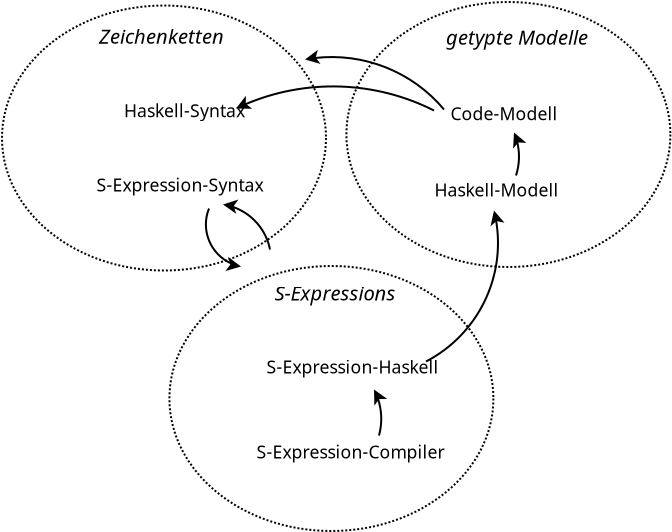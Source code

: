 <?xml version="1.0" encoding="UTF-8"?>
<dia:diagram xmlns:dia="http://www.lysator.liu.se/~alla/dia/">
  <dia:layer name="Hintergrund" visible="true" active="true">
    <dia:object type="Standard - Ellipse" version="0" id="O0">
      <dia:attribute name="obj_pos">
        <dia:point val="12.52,10.537"/>
      </dia:attribute>
      <dia:attribute name="obj_bb">
        <dia:rectangle val="12.47,10.488;28.77,23.837"/>
      </dia:attribute>
      <dia:attribute name="elem_corner">
        <dia:point val="12.52,10.537"/>
      </dia:attribute>
      <dia:attribute name="elem_width">
        <dia:real val="16.2"/>
      </dia:attribute>
      <dia:attribute name="elem_height">
        <dia:real val="13.25"/>
      </dia:attribute>
      <dia:attribute name="border_width">
        <dia:real val="0.1"/>
      </dia:attribute>
      <dia:attribute name="line_style">
        <dia:enum val="4"/>
      </dia:attribute>
    </dia:object>
    <dia:object type="Standard - Ellipse" version="0" id="O1">
      <dia:attribute name="obj_pos">
        <dia:point val="21.37,-2.663"/>
      </dia:attribute>
      <dia:attribute name="obj_bb">
        <dia:rectangle val="21.32,-2.712;37.62,10.637"/>
      </dia:attribute>
      <dia:attribute name="elem_corner">
        <dia:point val="21.37,-2.663"/>
      </dia:attribute>
      <dia:attribute name="elem_width">
        <dia:real val="16.2"/>
      </dia:attribute>
      <dia:attribute name="elem_height">
        <dia:real val="13.25"/>
      </dia:attribute>
      <dia:attribute name="border_width">
        <dia:real val="0.1"/>
      </dia:attribute>
      <dia:attribute name="line_style">
        <dia:enum val="4"/>
      </dia:attribute>
    </dia:object>
    <dia:object type="Standard - Ellipse" version="0" id="O2">
      <dia:attribute name="obj_pos">
        <dia:point val="4.15,-2.487"/>
      </dia:attribute>
      <dia:attribute name="obj_bb">
        <dia:rectangle val="4.1,-2.538;20.4,10.812"/>
      </dia:attribute>
      <dia:attribute name="elem_corner">
        <dia:point val="4.15,-2.487"/>
      </dia:attribute>
      <dia:attribute name="elem_width">
        <dia:real val="16.2"/>
      </dia:attribute>
      <dia:attribute name="elem_height">
        <dia:real val="13.25"/>
      </dia:attribute>
      <dia:attribute name="border_width">
        <dia:real val="0.1"/>
      </dia:attribute>
      <dia:attribute name="line_style">
        <dia:enum val="4"/>
      </dia:attribute>
    </dia:object>
    <dia:object type="Standard - Text" version="1" id="O3">
      <dia:attribute name="obj_pos">
        <dia:point val="10.25,3.1"/>
      </dia:attribute>
      <dia:attribute name="obj_bb">
        <dia:rectangle val="10.25,2.283;16.78,3.31"/>
      </dia:attribute>
      <dia:attribute name="text">
        <dia:composite type="text">
          <dia:attribute name="string">
            <dia:string>#Haskell-Syntax#</dia:string>
          </dia:attribute>
          <dia:attribute name="font">
            <dia:font family="sans" style="0" name="Helvetica"/>
          </dia:attribute>
          <dia:attribute name="height">
            <dia:real val="1.1"/>
          </dia:attribute>
          <dia:attribute name="pos">
            <dia:point val="10.25,3.1"/>
          </dia:attribute>
          <dia:attribute name="color">
            <dia:color val="#000000"/>
          </dia:attribute>
          <dia:attribute name="alignment">
            <dia:enum val="0"/>
          </dia:attribute>
        </dia:composite>
      </dia:attribute>
      <dia:attribute name="valign">
        <dia:enum val="3"/>
      </dia:attribute>
    </dia:object>
    <dia:object type="Standard - Text" version="1" id="O4">
      <dia:attribute name="obj_pos">
        <dia:point val="8.875,6.812"/>
      </dia:attribute>
      <dia:attribute name="obj_bb">
        <dia:rectangle val="8.875,5.995;17.89,7.022"/>
      </dia:attribute>
      <dia:attribute name="text">
        <dia:composite type="text">
          <dia:attribute name="string">
            <dia:string>#S-Expression-Syntax#</dia:string>
          </dia:attribute>
          <dia:attribute name="font">
            <dia:font family="sans" style="0" name="Helvetica"/>
          </dia:attribute>
          <dia:attribute name="height">
            <dia:real val="1.1"/>
          </dia:attribute>
          <dia:attribute name="pos">
            <dia:point val="8.875,6.812"/>
          </dia:attribute>
          <dia:attribute name="color">
            <dia:color val="#000000"/>
          </dia:attribute>
          <dia:attribute name="alignment">
            <dia:enum val="0"/>
          </dia:attribute>
        </dia:composite>
      </dia:attribute>
      <dia:attribute name="valign">
        <dia:enum val="3"/>
      </dia:attribute>
    </dia:object>
    <dia:object type="Standard - Text" version="1" id="O5">
      <dia:attribute name="obj_pos">
        <dia:point val="17.375,15.912"/>
      </dia:attribute>
      <dia:attribute name="obj_bb">
        <dia:rectangle val="17.375,15.095;26.523,16.122"/>
      </dia:attribute>
      <dia:attribute name="text">
        <dia:composite type="text">
          <dia:attribute name="string">
            <dia:string>#S-Expression-Haskell#</dia:string>
          </dia:attribute>
          <dia:attribute name="font">
            <dia:font family="sans" style="0" name="Helvetica"/>
          </dia:attribute>
          <dia:attribute name="height">
            <dia:real val="1.1"/>
          </dia:attribute>
          <dia:attribute name="pos">
            <dia:point val="17.375,15.912"/>
          </dia:attribute>
          <dia:attribute name="color">
            <dia:color val="#000000"/>
          </dia:attribute>
          <dia:attribute name="alignment">
            <dia:enum val="0"/>
          </dia:attribute>
        </dia:composite>
      </dia:attribute>
      <dia:attribute name="valign">
        <dia:enum val="3"/>
      </dia:attribute>
    </dia:object>
    <dia:object type="Standard - Text" version="1" id="O6">
      <dia:attribute name="obj_pos">
        <dia:point val="16.875,20.163"/>
      </dia:attribute>
      <dia:attribute name="obj_bb">
        <dia:rectangle val="16.875,19.345;26.81,20.372"/>
      </dia:attribute>
      <dia:attribute name="text">
        <dia:composite type="text">
          <dia:attribute name="string">
            <dia:string>#S-Expression-Compiler#</dia:string>
          </dia:attribute>
          <dia:attribute name="font">
            <dia:font family="sans" style="0" name="Helvetica"/>
          </dia:attribute>
          <dia:attribute name="height">
            <dia:real val="1.1"/>
          </dia:attribute>
          <dia:attribute name="pos">
            <dia:point val="16.875,20.163"/>
          </dia:attribute>
          <dia:attribute name="color">
            <dia:color val="#000000"/>
          </dia:attribute>
          <dia:attribute name="alignment">
            <dia:enum val="0"/>
          </dia:attribute>
        </dia:composite>
      </dia:attribute>
      <dia:attribute name="valign">
        <dia:enum val="3"/>
      </dia:attribute>
    </dia:object>
    <dia:object type="Standard - Text" version="1" id="O7">
      <dia:attribute name="obj_pos">
        <dia:point val="25.775,7.062"/>
      </dia:attribute>
      <dia:attribute name="obj_bb">
        <dia:rectangle val="25.775,6.245;32.15,7.272"/>
      </dia:attribute>
      <dia:attribute name="text">
        <dia:composite type="text">
          <dia:attribute name="string">
            <dia:string>#Haskell-Modell#</dia:string>
          </dia:attribute>
          <dia:attribute name="font">
            <dia:font family="sans" style="0" name="Helvetica"/>
          </dia:attribute>
          <dia:attribute name="height">
            <dia:real val="1.1"/>
          </dia:attribute>
          <dia:attribute name="pos">
            <dia:point val="25.775,7.062"/>
          </dia:attribute>
          <dia:attribute name="color">
            <dia:color val="#000000"/>
          </dia:attribute>
          <dia:attribute name="alignment">
            <dia:enum val="0"/>
          </dia:attribute>
        </dia:composite>
      </dia:attribute>
      <dia:attribute name="valign">
        <dia:enum val="3"/>
      </dia:attribute>
    </dia:object>
    <dia:object type="Standard - Arc" version="0" id="O8">
      <dia:attribute name="obj_pos">
        <dia:point val="23,19.012"/>
      </dia:attribute>
      <dia:attribute name="obj_bb">
        <dia:rectangle val="22.695,16.657;23.408,19.068"/>
      </dia:attribute>
      <dia:attribute name="conn_endpoints">
        <dia:point val="23,19.012"/>
        <dia:point val="22.75,16.712"/>
      </dia:attribute>
      <dia:attribute name="curve_distance">
        <dia:real val="0.221"/>
      </dia:attribute>
      <dia:attribute name="end_arrow">
        <dia:enum val="22"/>
      </dia:attribute>
      <dia:attribute name="end_arrow_length">
        <dia:real val="0.5"/>
      </dia:attribute>
      <dia:attribute name="end_arrow_width">
        <dia:real val="0.5"/>
      </dia:attribute>
    </dia:object>
    <dia:object type="Standard - Arc" version="0" id="O9">
      <dia:attribute name="obj_pos">
        <dia:point val="25.35,15.312"/>
      </dia:attribute>
      <dia:attribute name="obj_bb">
        <dia:rectangle val="25.284,7.696;29.277,15.379"/>
      </dia:attribute>
      <dia:attribute name="conn_endpoints">
        <dia:point val="25.35,15.312"/>
        <dia:point val="28.75,7.763"/>
      </dia:attribute>
      <dia:attribute name="curve_distance">
        <dia:real val="1.437"/>
      </dia:attribute>
      <dia:attribute name="end_arrow">
        <dia:enum val="22"/>
      </dia:attribute>
      <dia:attribute name="end_arrow_length">
        <dia:real val="0.5"/>
      </dia:attribute>
      <dia:attribute name="end_arrow_width">
        <dia:real val="0.5"/>
      </dia:attribute>
    </dia:object>
    <dia:object type="Standard - Arc" version="0" id="O10">
      <dia:attribute name="obj_pos">
        <dia:point val="25.75,2.763"/>
      </dia:attribute>
      <dia:attribute name="obj_bb">
        <dia:rectangle val="15.8,1.508;25.8,2.813"/>
      </dia:attribute>
      <dia:attribute name="conn_endpoints">
        <dia:point val="25.75,2.763"/>
        <dia:point val="15.85,2.663"/>
      </dia:attribute>
      <dia:attribute name="curve_distance">
        <dia:real val="1.154"/>
      </dia:attribute>
      <dia:attribute name="end_arrow">
        <dia:enum val="22"/>
      </dia:attribute>
      <dia:attribute name="end_arrow_length">
        <dia:real val="0.5"/>
      </dia:attribute>
      <dia:attribute name="end_arrow_width">
        <dia:real val="0.5"/>
      </dia:attribute>
    </dia:object>
    <dia:object type="Standard - Text" version="1" id="O11">
      <dia:attribute name="obj_pos">
        <dia:point val="17.775,12.262"/>
      </dia:attribute>
      <dia:attribute name="obj_bb">
        <dia:rectangle val="17.775,11.328;24.79,12.5"/>
      </dia:attribute>
      <dia:attribute name="text">
        <dia:composite type="text">
          <dia:attribute name="string">
            <dia:string>#S-Expressions#</dia:string>
          </dia:attribute>
          <dia:attribute name="font">
            <dia:font family="sans" style="8" name="Helvetica-Oblique"/>
          </dia:attribute>
          <dia:attribute name="height">
            <dia:real val="1.259"/>
          </dia:attribute>
          <dia:attribute name="pos">
            <dia:point val="17.775,12.262"/>
          </dia:attribute>
          <dia:attribute name="color">
            <dia:color val="#000000"/>
          </dia:attribute>
          <dia:attribute name="alignment">
            <dia:enum val="0"/>
          </dia:attribute>
        </dia:composite>
      </dia:attribute>
      <dia:attribute name="valign">
        <dia:enum val="3"/>
      </dia:attribute>
    </dia:object>
    <dia:object type="Standard - Text" version="1" id="O12">
      <dia:attribute name="obj_pos">
        <dia:point val="26.345,-0.527"/>
      </dia:attribute>
      <dia:attribute name="obj_bb">
        <dia:rectangle val="26.345,-1.462;34.495,-0.29"/>
      </dia:attribute>
      <dia:attribute name="text">
        <dia:composite type="text">
          <dia:attribute name="string">
            <dia:string>#getypte Modelle#</dia:string>
          </dia:attribute>
          <dia:attribute name="font">
            <dia:font family="sans" style="8" name="Helvetica-Oblique"/>
          </dia:attribute>
          <dia:attribute name="height">
            <dia:real val="1.259"/>
          </dia:attribute>
          <dia:attribute name="pos">
            <dia:point val="26.345,-0.527"/>
          </dia:attribute>
          <dia:attribute name="color">
            <dia:color val="#000000"/>
          </dia:attribute>
          <dia:attribute name="alignment">
            <dia:enum val="0"/>
          </dia:attribute>
        </dia:composite>
      </dia:attribute>
      <dia:attribute name="valign">
        <dia:enum val="3"/>
      </dia:attribute>
    </dia:object>
    <dia:object type="Standard - Text" version="1" id="O13">
      <dia:attribute name="obj_pos">
        <dia:point val="8.995,-0.578"/>
      </dia:attribute>
      <dia:attribute name="obj_bb">
        <dia:rectangle val="8.995,-1.512;16.283,-0.34"/>
      </dia:attribute>
      <dia:attribute name="text">
        <dia:composite type="text">
          <dia:attribute name="string">
            <dia:string>#Zeichenketten#</dia:string>
          </dia:attribute>
          <dia:attribute name="font">
            <dia:font family="sans" style="8" name="Helvetica-Oblique"/>
          </dia:attribute>
          <dia:attribute name="height">
            <dia:real val="1.259"/>
          </dia:attribute>
          <dia:attribute name="pos">
            <dia:point val="8.995,-0.578"/>
          </dia:attribute>
          <dia:attribute name="color">
            <dia:color val="#000000"/>
          </dia:attribute>
          <dia:attribute name="alignment">
            <dia:enum val="0"/>
          </dia:attribute>
        </dia:composite>
      </dia:attribute>
      <dia:attribute name="valign">
        <dia:enum val="3"/>
      </dia:attribute>
    </dia:object>
    <dia:object type="Standard - Arc" version="0" id="O14">
      <dia:attribute name="obj_pos">
        <dia:point val="14.5,7.662"/>
      </dia:attribute>
      <dia:attribute name="obj_bb">
        <dia:rectangle val="14.296,7.595;16.168,10.789"/>
      </dia:attribute>
      <dia:attribute name="conn_endpoints">
        <dia:point val="14.5,7.662"/>
        <dia:point val="16.1,10.562"/>
      </dia:attribute>
      <dia:attribute name="curve_distance">
        <dia:real val="0.787"/>
      </dia:attribute>
      <dia:attribute name="end_arrow">
        <dia:enum val="22"/>
      </dia:attribute>
      <dia:attribute name="end_arrow_length">
        <dia:real val="0.5"/>
      </dia:attribute>
      <dia:attribute name="end_arrow_width">
        <dia:real val="0.5"/>
      </dia:attribute>
    </dia:object>
    <dia:object type="Standard - Arc" version="0" id="O15">
      <dia:attribute name="obj_pos">
        <dia:point val="17.55,9.713"/>
      </dia:attribute>
      <dia:attribute name="obj_bb">
        <dia:rectangle val="15.129,7.212;17.621,9.783"/>
      </dia:attribute>
      <dia:attribute name="conn_endpoints">
        <dia:point val="17.55,9.713"/>
        <dia:point val="15.2,7.463"/>
      </dia:attribute>
      <dia:attribute name="curve_distance">
        <dia:real val="0.516"/>
      </dia:attribute>
      <dia:attribute name="end_arrow">
        <dia:enum val="22"/>
      </dia:attribute>
      <dia:attribute name="end_arrow_length">
        <dia:real val="0.5"/>
      </dia:attribute>
      <dia:attribute name="end_arrow_width">
        <dia:real val="0.5"/>
      </dia:attribute>
    </dia:object>
    <dia:object type="Standard - Text" version="1" id="O16">
      <dia:attribute name="obj_pos">
        <dia:point val="26.57,3.255"/>
      </dia:attribute>
      <dia:attribute name="obj_bb">
        <dia:rectangle val="26.57,2.412;32.048,3.516"/>
      </dia:attribute>
      <dia:attribute name="text">
        <dia:composite type="text">
          <dia:attribute name="string">
            <dia:string>#Code-Modell#</dia:string>
          </dia:attribute>
          <dia:attribute name="font">
            <dia:font family="sans" style="0" name="Helvetica"/>
          </dia:attribute>
          <dia:attribute name="height">
            <dia:real val="1.1"/>
          </dia:attribute>
          <dia:attribute name="pos">
            <dia:point val="26.57,3.255"/>
          </dia:attribute>
          <dia:attribute name="color">
            <dia:color val="#000000"/>
          </dia:attribute>
          <dia:attribute name="alignment">
            <dia:enum val="0"/>
          </dia:attribute>
        </dia:composite>
      </dia:attribute>
      <dia:attribute name="valign">
        <dia:enum val="3"/>
      </dia:attribute>
    </dia:object>
    <dia:object type="Standard - Arc" version="0" id="O17">
      <dia:attribute name="obj_pos">
        <dia:point val="26.25,2.712"/>
      </dia:attribute>
      <dia:attribute name="obj_bb">
        <dia:rectangle val="19.236,-0.275;26.314,2.776"/>
      </dia:attribute>
      <dia:attribute name="conn_endpoints">
        <dia:point val="26.25,2.712"/>
        <dia:point val="19.3,0.212"/>
      </dia:attribute>
      <dia:attribute name="curve_distance">
        <dia:real val="1.0"/>
      </dia:attribute>
      <dia:attribute name="end_arrow">
        <dia:enum val="22"/>
      </dia:attribute>
      <dia:attribute name="end_arrow_length">
        <dia:real val="0.5"/>
      </dia:attribute>
      <dia:attribute name="end_arrow_width">
        <dia:real val="0.5"/>
      </dia:attribute>
    </dia:object>
    <dia:object type="Standard - Arc" version="0" id="O18">
      <dia:attribute name="obj_pos">
        <dia:point val="29.85,6.013"/>
      </dia:attribute>
      <dia:attribute name="obj_bb">
        <dia:rectangle val="29.694,3.81;30.37,6.065"/>
      </dia:attribute>
      <dia:attribute name="conn_endpoints">
        <dia:point val="29.85,6.013"/>
        <dia:point val="29.75,3.862"/>
      </dia:attribute>
      <dia:attribute name="curve_distance">
        <dia:real val="0.197"/>
      </dia:attribute>
      <dia:attribute name="end_arrow">
        <dia:enum val="22"/>
      </dia:attribute>
      <dia:attribute name="end_arrow_length">
        <dia:real val="0.5"/>
      </dia:attribute>
      <dia:attribute name="end_arrow_width">
        <dia:real val="0.5"/>
      </dia:attribute>
    </dia:object>
  </dia:layer>
</dia:diagram>
